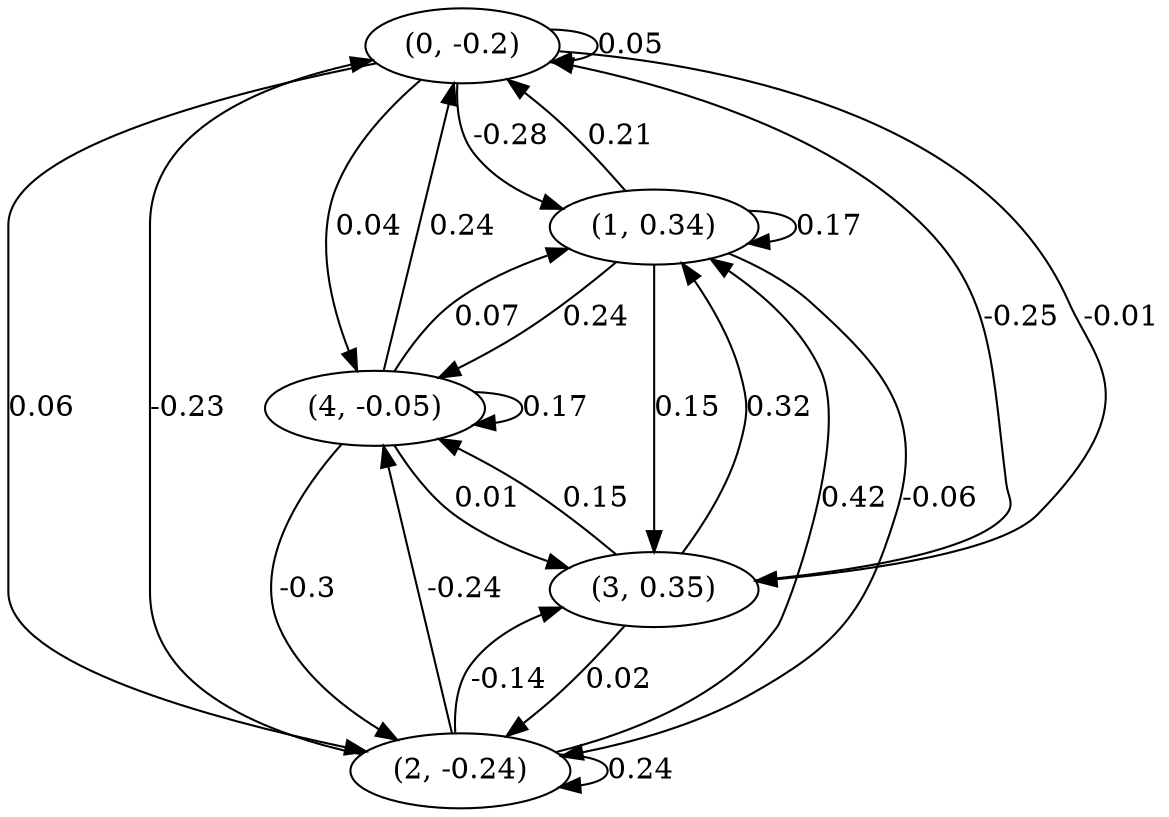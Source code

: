digraph {
    0 [ label = "(0, -0.2)" ]
    1 [ label = "(1, 0.34)" ]
    2 [ label = "(2, -0.24)" ]
    3 [ label = "(3, 0.35)" ]
    4 [ label = "(4, -0.05)" ]
    0 -> 0 [ label = "0.05" ]
    1 -> 1 [ label = "0.17" ]
    2 -> 2 [ label = "0.24" ]
    4 -> 4 [ label = "0.17" ]
    1 -> 0 [ label = "0.21" ]
    2 -> 0 [ label = "-0.23" ]
    3 -> 0 [ label = "-0.25" ]
    4 -> 0 [ label = "0.24" ]
    0 -> 1 [ label = "-0.28" ]
    2 -> 1 [ label = "0.42" ]
    3 -> 1 [ label = "0.32" ]
    4 -> 1 [ label = "0.07" ]
    0 -> 2 [ label = "0.06" ]
    1 -> 2 [ label = "-0.06" ]
    3 -> 2 [ label = "0.02" ]
    4 -> 2 [ label = "-0.3" ]
    0 -> 3 [ label = "-0.01" ]
    1 -> 3 [ label = "0.15" ]
    2 -> 3 [ label = "-0.14" ]
    4 -> 3 [ label = "0.01" ]
    0 -> 4 [ label = "0.04" ]
    1 -> 4 [ label = "0.24" ]
    2 -> 4 [ label = "-0.24" ]
    3 -> 4 [ label = "0.15" ]
}

